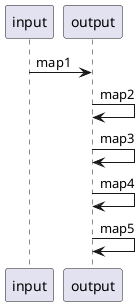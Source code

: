 @startuml
input -> output: map1
output -> output: map2
output -> output: map3
output -> output: map4
output -> output: map5
@enduml